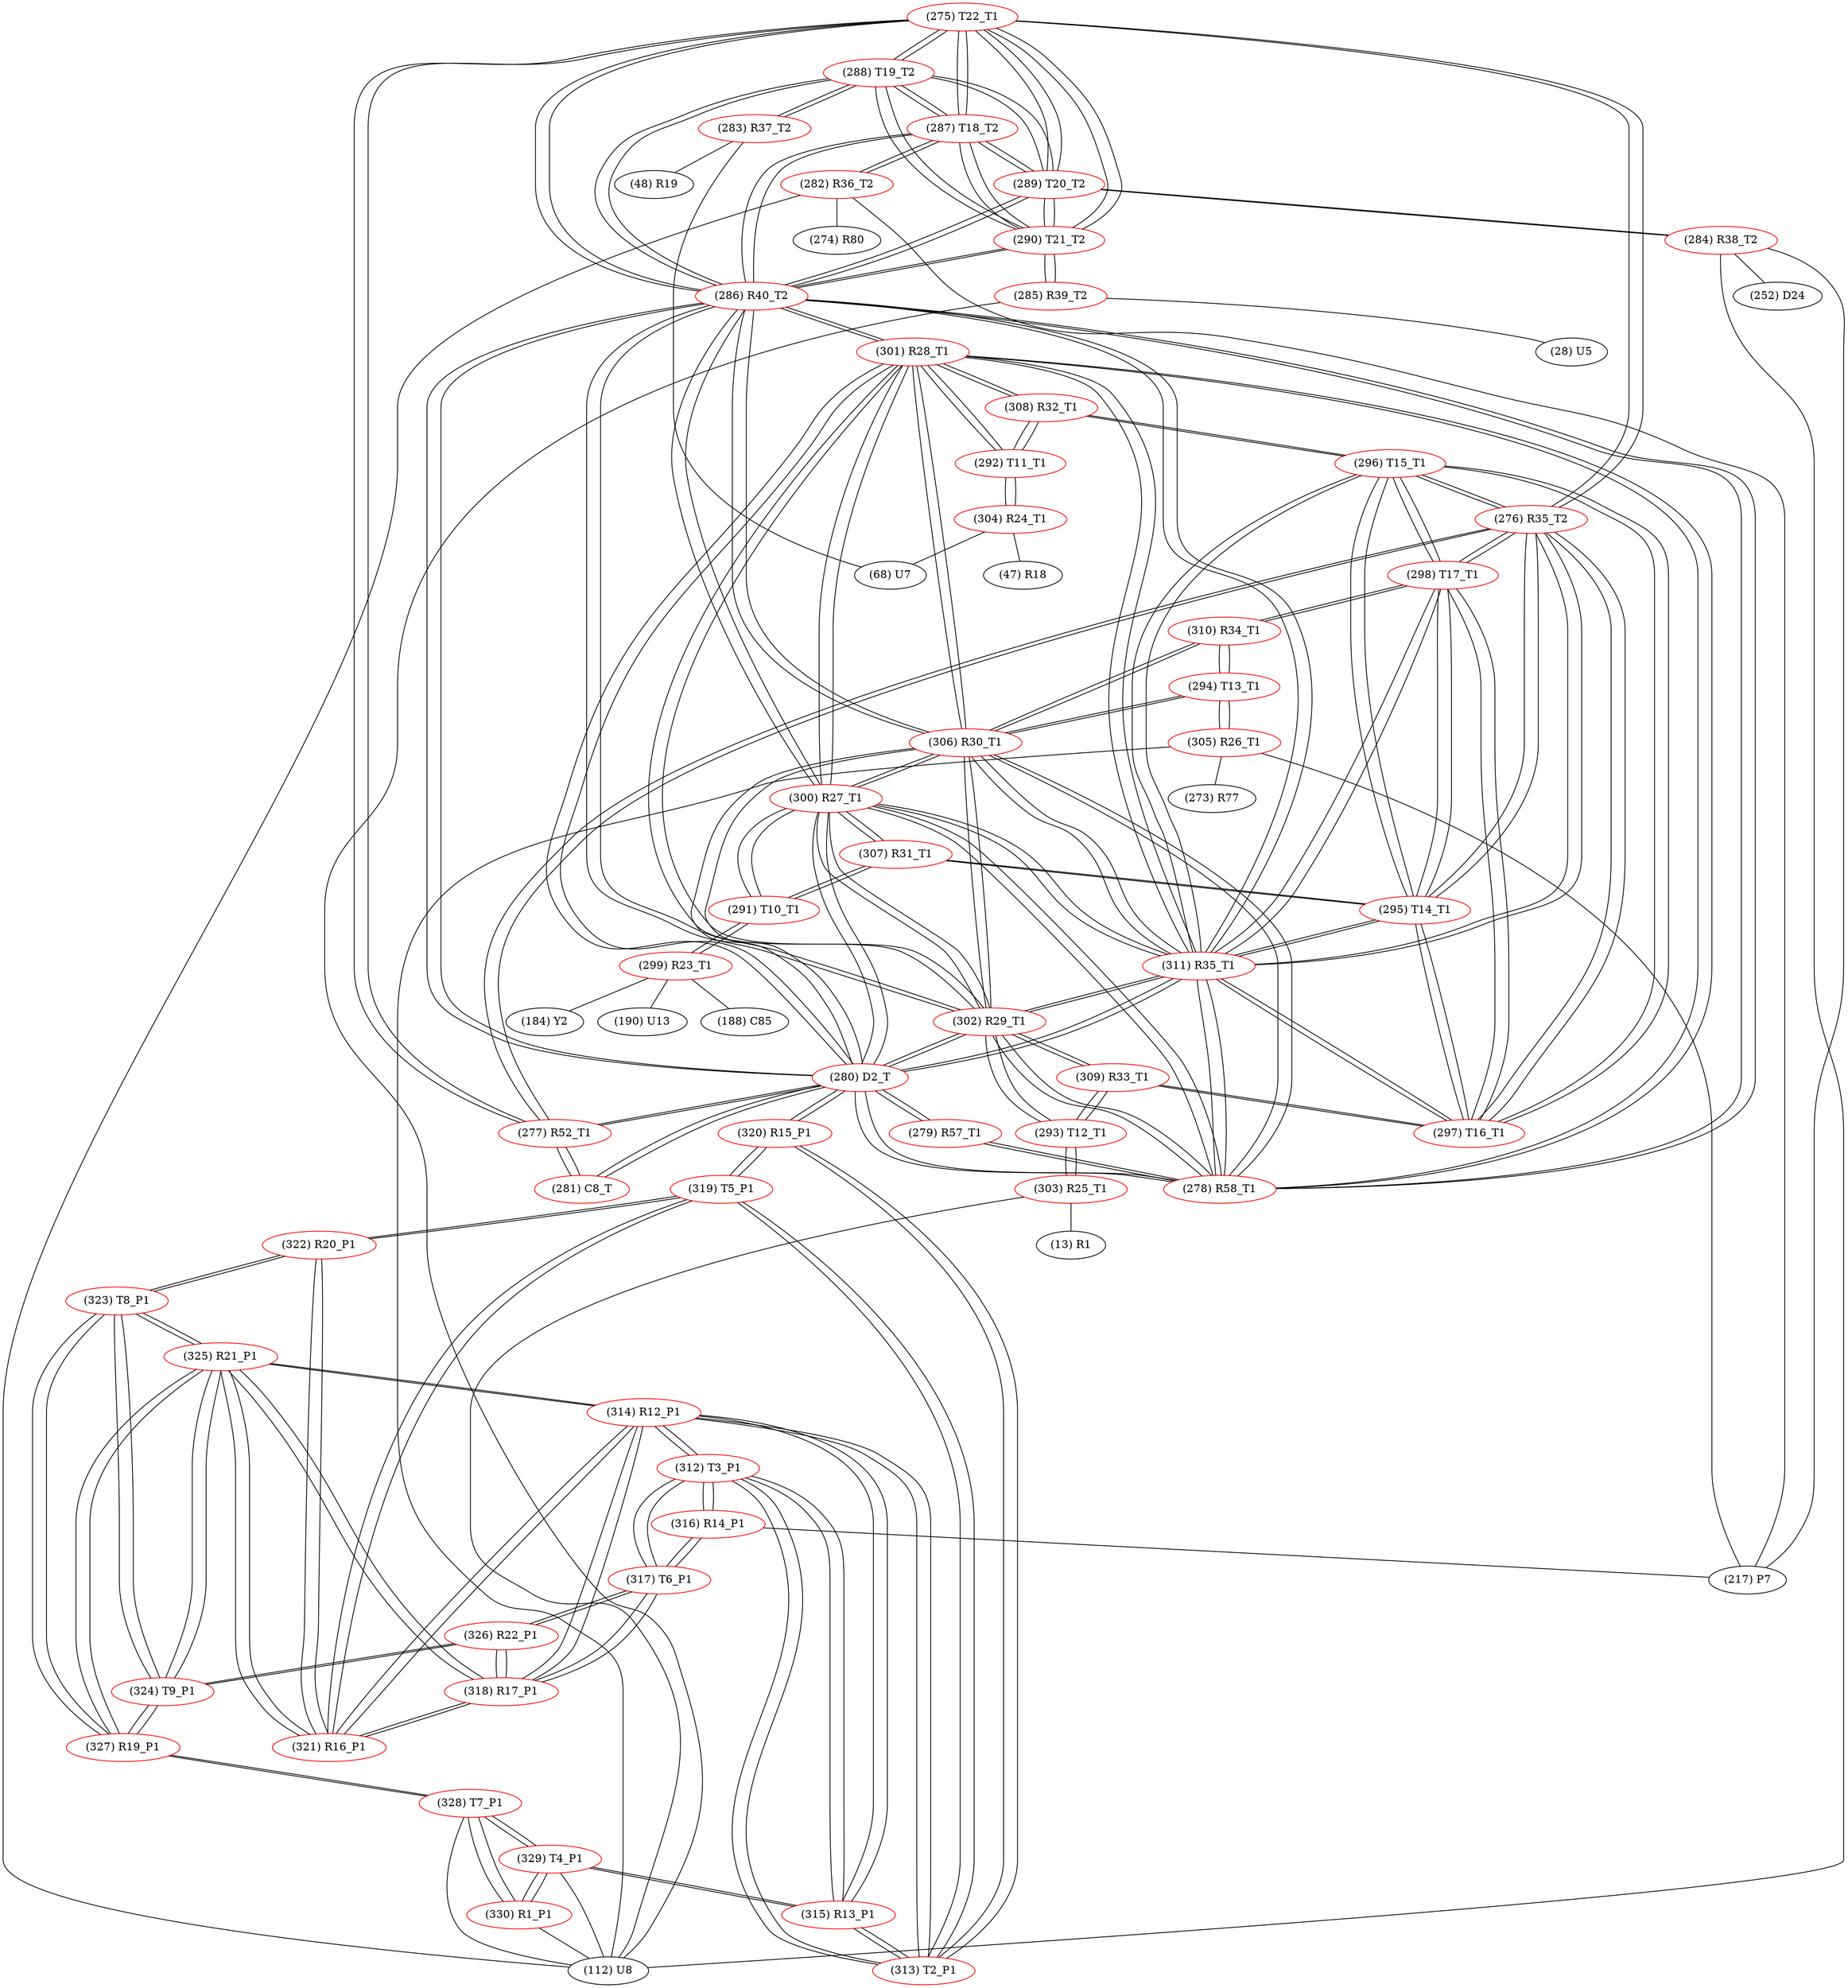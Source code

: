 graph {
	275 [label="(275) T22_T1" color=red]
	288 [label="(288) T19_T2"]
	287 [label="(287) T18_T2"]
	286 [label="(286) R40_T2"]
	290 [label="(290) T21_T2"]
	289 [label="(289) T20_T2"]
	277 [label="(277) R52_T1"]
	276 [label="(276) R35_T2"]
	276 [label="(276) R35_T2" color=red]
	297 [label="(297) T16_T1"]
	296 [label="(296) T15_T1"]
	311 [label="(311) R35_T1"]
	295 [label="(295) T14_T1"]
	298 [label="(298) T17_T1"]
	277 [label="(277) R52_T1"]
	275 [label="(275) T22_T1"]
	277 [label="(277) R52_T1" color=red]
	280 [label="(280) D2_T"]
	281 [label="(281) C8_T"]
	276 [label="(276) R35_T2"]
	275 [label="(275) T22_T1"]
	278 [label="(278) R58_T1" color=red]
	279 [label="(279) R57_T1"]
	280 [label="(280) D2_T"]
	302 [label="(302) R29_T1"]
	311 [label="(311) R35_T1"]
	286 [label="(286) R40_T2"]
	306 [label="(306) R30_T1"]
	300 [label="(300) R27_T1"]
	301 [label="(301) R28_T1"]
	279 [label="(279) R57_T1" color=red]
	278 [label="(278) R58_T1"]
	280 [label="(280) D2_T"]
	280 [label="(280) D2_T" color=red]
	277 [label="(277) R52_T1"]
	281 [label="(281) C8_T"]
	278 [label="(278) R58_T1"]
	279 [label="(279) R57_T1"]
	302 [label="(302) R29_T1"]
	311 [label="(311) R35_T1"]
	286 [label="(286) R40_T2"]
	306 [label="(306) R30_T1"]
	300 [label="(300) R27_T1"]
	301 [label="(301) R28_T1"]
	320 [label="(320) R15_P1"]
	281 [label="(281) C8_T" color=red]
	280 [label="(280) D2_T"]
	277 [label="(277) R52_T1"]
	282 [label="(282) R36_T2" color=red]
	112 [label="(112) U8"]
	274 [label="(274) R80"]
	217 [label="(217) P7"]
	287 [label="(287) T18_T2"]
	283 [label="(283) R37_T2" color=red]
	48 [label="(48) R19"]
	68 [label="(68) U7"]
	288 [label="(288) T19_T2"]
	284 [label="(284) R38_T2" color=red]
	217 [label="(217) P7"]
	112 [label="(112) U8"]
	252 [label="(252) D24"]
	289 [label="(289) T20_T2"]
	285 [label="(285) R39_T2" color=red]
	28 [label="(28) U5"]
	112 [label="(112) U8"]
	290 [label="(290) T21_T2"]
	286 [label="(286) R40_T2" color=red]
	302 [label="(302) R29_T1"]
	311 [label="(311) R35_T1"]
	306 [label="(306) R30_T1"]
	280 [label="(280) D2_T"]
	278 [label="(278) R58_T1"]
	300 [label="(300) R27_T1"]
	301 [label="(301) R28_T1"]
	275 [label="(275) T22_T1"]
	288 [label="(288) T19_T2"]
	287 [label="(287) T18_T2"]
	290 [label="(290) T21_T2"]
	289 [label="(289) T20_T2"]
	287 [label="(287) T18_T2" color=red]
	275 [label="(275) T22_T1"]
	288 [label="(288) T19_T2"]
	286 [label="(286) R40_T2"]
	290 [label="(290) T21_T2"]
	289 [label="(289) T20_T2"]
	282 [label="(282) R36_T2"]
	288 [label="(288) T19_T2" color=red]
	275 [label="(275) T22_T1"]
	287 [label="(287) T18_T2"]
	286 [label="(286) R40_T2"]
	290 [label="(290) T21_T2"]
	289 [label="(289) T20_T2"]
	283 [label="(283) R37_T2"]
	289 [label="(289) T20_T2" color=red]
	275 [label="(275) T22_T1"]
	288 [label="(288) T19_T2"]
	287 [label="(287) T18_T2"]
	286 [label="(286) R40_T2"]
	290 [label="(290) T21_T2"]
	284 [label="(284) R38_T2"]
	290 [label="(290) T21_T2" color=red]
	275 [label="(275) T22_T1"]
	288 [label="(288) T19_T2"]
	287 [label="(287) T18_T2"]
	286 [label="(286) R40_T2"]
	289 [label="(289) T20_T2"]
	285 [label="(285) R39_T2"]
	291 [label="(291) T10_T1" color=red]
	299 [label="(299) R23_T1"]
	307 [label="(307) R31_T1"]
	300 [label="(300) R27_T1"]
	292 [label="(292) T11_T1" color=red]
	304 [label="(304) R24_T1"]
	308 [label="(308) R32_T1"]
	301 [label="(301) R28_T1"]
	293 [label="(293) T12_T1" color=red]
	309 [label="(309) R33_T1"]
	302 [label="(302) R29_T1"]
	303 [label="(303) R25_T1"]
	294 [label="(294) T13_T1" color=red]
	306 [label="(306) R30_T1"]
	310 [label="(310) R34_T1"]
	305 [label="(305) R26_T1"]
	295 [label="(295) T14_T1" color=red]
	297 [label="(297) T16_T1"]
	296 [label="(296) T15_T1"]
	311 [label="(311) R35_T1"]
	298 [label="(298) T17_T1"]
	276 [label="(276) R35_T2"]
	307 [label="(307) R31_T1"]
	296 [label="(296) T15_T1" color=red]
	297 [label="(297) T16_T1"]
	311 [label="(311) R35_T1"]
	295 [label="(295) T14_T1"]
	298 [label="(298) T17_T1"]
	276 [label="(276) R35_T2"]
	308 [label="(308) R32_T1"]
	297 [label="(297) T16_T1" color=red]
	296 [label="(296) T15_T1"]
	311 [label="(311) R35_T1"]
	295 [label="(295) T14_T1"]
	298 [label="(298) T17_T1"]
	276 [label="(276) R35_T2"]
	309 [label="(309) R33_T1"]
	298 [label="(298) T17_T1" color=red]
	297 [label="(297) T16_T1"]
	296 [label="(296) T15_T1"]
	311 [label="(311) R35_T1"]
	295 [label="(295) T14_T1"]
	276 [label="(276) R35_T2"]
	310 [label="(310) R34_T1"]
	299 [label="(299) R23_T1" color=red]
	190 [label="(190) U13"]
	188 [label="(188) C85"]
	184 [label="(184) Y2"]
	291 [label="(291) T10_T1"]
	300 [label="(300) R27_T1" color=red]
	302 [label="(302) R29_T1"]
	311 [label="(311) R35_T1"]
	286 [label="(286) R40_T2"]
	306 [label="(306) R30_T1"]
	280 [label="(280) D2_T"]
	278 [label="(278) R58_T1"]
	301 [label="(301) R28_T1"]
	291 [label="(291) T10_T1"]
	307 [label="(307) R31_T1"]
	301 [label="(301) R28_T1" color=red]
	302 [label="(302) R29_T1"]
	311 [label="(311) R35_T1"]
	286 [label="(286) R40_T2"]
	306 [label="(306) R30_T1"]
	280 [label="(280) D2_T"]
	278 [label="(278) R58_T1"]
	300 [label="(300) R27_T1"]
	308 [label="(308) R32_T1"]
	292 [label="(292) T11_T1"]
	302 [label="(302) R29_T1" color=red]
	311 [label="(311) R35_T1"]
	286 [label="(286) R40_T2"]
	306 [label="(306) R30_T1"]
	280 [label="(280) D2_T"]
	278 [label="(278) R58_T1"]
	300 [label="(300) R27_T1"]
	301 [label="(301) R28_T1"]
	309 [label="(309) R33_T1"]
	293 [label="(293) T12_T1"]
	303 [label="(303) R25_T1" color=red]
	112 [label="(112) U8"]
	13 [label="(13) R1"]
	293 [label="(293) T12_T1"]
	304 [label="(304) R24_T1" color=red]
	47 [label="(47) R18"]
	68 [label="(68) U7"]
	292 [label="(292) T11_T1"]
	305 [label="(305) R26_T1" color=red]
	112 [label="(112) U8"]
	217 [label="(217) P7"]
	273 [label="(273) R77"]
	294 [label="(294) T13_T1"]
	306 [label="(306) R30_T1" color=red]
	302 [label="(302) R29_T1"]
	311 [label="(311) R35_T1"]
	286 [label="(286) R40_T2"]
	280 [label="(280) D2_T"]
	278 [label="(278) R58_T1"]
	300 [label="(300) R27_T1"]
	301 [label="(301) R28_T1"]
	310 [label="(310) R34_T1"]
	294 [label="(294) T13_T1"]
	307 [label="(307) R31_T1" color=red]
	291 [label="(291) T10_T1"]
	300 [label="(300) R27_T1"]
	295 [label="(295) T14_T1"]
	308 [label="(308) R32_T1" color=red]
	296 [label="(296) T15_T1"]
	301 [label="(301) R28_T1"]
	292 [label="(292) T11_T1"]
	309 [label="(309) R33_T1" color=red]
	297 [label="(297) T16_T1"]
	302 [label="(302) R29_T1"]
	293 [label="(293) T12_T1"]
	310 [label="(310) R34_T1" color=red]
	298 [label="(298) T17_T1"]
	306 [label="(306) R30_T1"]
	294 [label="(294) T13_T1"]
	311 [label="(311) R35_T1" color=red]
	302 [label="(302) R29_T1"]
	286 [label="(286) R40_T2"]
	306 [label="(306) R30_T1"]
	280 [label="(280) D2_T"]
	278 [label="(278) R58_T1"]
	300 [label="(300) R27_T1"]
	301 [label="(301) R28_T1"]
	297 [label="(297) T16_T1"]
	296 [label="(296) T15_T1"]
	295 [label="(295) T14_T1"]
	298 [label="(298) T17_T1"]
	276 [label="(276) R35_T2"]
	312 [label="(312) T3_P1" color=red]
	316 [label="(316) R14_P1"]
	317 [label="(317) T6_P1"]
	315 [label="(315) R13_P1"]
	314 [label="(314) R12_P1"]
	313 [label="(313) T2_P1"]
	313 [label="(313) T2_P1" color=red]
	315 [label="(315) R13_P1"]
	312 [label="(312) T3_P1"]
	314 [label="(314) R12_P1"]
	319 [label="(319) T5_P1"]
	320 [label="(320) R15_P1"]
	314 [label="(314) R12_P1" color=red]
	325 [label="(325) R21_P1"]
	321 [label="(321) R16_P1"]
	318 [label="(318) R17_P1"]
	315 [label="(315) R13_P1"]
	312 [label="(312) T3_P1"]
	313 [label="(313) T2_P1"]
	315 [label="(315) R13_P1" color=red]
	329 [label="(329) T4_P1"]
	312 [label="(312) T3_P1"]
	314 [label="(314) R12_P1"]
	313 [label="(313) T2_P1"]
	316 [label="(316) R14_P1" color=red]
	217 [label="(217) P7"]
	312 [label="(312) T3_P1"]
	317 [label="(317) T6_P1"]
	317 [label="(317) T6_P1" color=red]
	316 [label="(316) R14_P1"]
	312 [label="(312) T3_P1"]
	326 [label="(326) R22_P1"]
	318 [label="(318) R17_P1"]
	318 [label="(318) R17_P1" color=red]
	325 [label="(325) R21_P1"]
	321 [label="(321) R16_P1"]
	314 [label="(314) R12_P1"]
	326 [label="(326) R22_P1"]
	317 [label="(317) T6_P1"]
	319 [label="(319) T5_P1" color=red]
	313 [label="(313) T2_P1"]
	320 [label="(320) R15_P1"]
	321 [label="(321) R16_P1"]
	322 [label="(322) R20_P1"]
	320 [label="(320) R15_P1" color=red]
	280 [label="(280) D2_T"]
	313 [label="(313) T2_P1"]
	319 [label="(319) T5_P1"]
	321 [label="(321) R16_P1" color=red]
	325 [label="(325) R21_P1"]
	314 [label="(314) R12_P1"]
	318 [label="(318) R17_P1"]
	319 [label="(319) T5_P1"]
	322 [label="(322) R20_P1"]
	322 [label="(322) R20_P1" color=red]
	323 [label="(323) T8_P1"]
	321 [label="(321) R16_P1"]
	319 [label="(319) T5_P1"]
	323 [label="(323) T8_P1" color=red]
	324 [label="(324) T9_P1"]
	325 [label="(325) R21_P1"]
	327 [label="(327) R19_P1"]
	322 [label="(322) R20_P1"]
	324 [label="(324) T9_P1" color=red]
	326 [label="(326) R22_P1"]
	325 [label="(325) R21_P1"]
	323 [label="(323) T8_P1"]
	327 [label="(327) R19_P1"]
	325 [label="(325) R21_P1" color=red]
	321 [label="(321) R16_P1"]
	314 [label="(314) R12_P1"]
	318 [label="(318) R17_P1"]
	324 [label="(324) T9_P1"]
	323 [label="(323) T8_P1"]
	327 [label="(327) R19_P1"]
	326 [label="(326) R22_P1" color=red]
	324 [label="(324) T9_P1"]
	317 [label="(317) T6_P1"]
	318 [label="(318) R17_P1"]
	327 [label="(327) R19_P1" color=red]
	324 [label="(324) T9_P1"]
	325 [label="(325) R21_P1"]
	323 [label="(323) T8_P1"]
	328 [label="(328) T7_P1"]
	328 [label="(328) T7_P1" color=red]
	330 [label="(330) R1_P1"]
	329 [label="(329) T4_P1"]
	112 [label="(112) U8"]
	327 [label="(327) R19_P1"]
	329 [label="(329) T4_P1" color=red]
	315 [label="(315) R13_P1"]
	330 [label="(330) R1_P1"]
	328 [label="(328) T7_P1"]
	112 [label="(112) U8"]
	330 [label="(330) R1_P1" color=red]
	329 [label="(329) T4_P1"]
	328 [label="(328) T7_P1"]
	112 [label="(112) U8"]
	275 -- 288
	275 -- 287
	275 -- 286
	275 -- 290
	275 -- 289
	275 -- 277
	275 -- 276
	276 -- 297
	276 -- 296
	276 -- 311
	276 -- 295
	276 -- 298
	276 -- 277
	276 -- 275
	277 -- 280
	277 -- 281
	277 -- 276
	277 -- 275
	278 -- 279
	278 -- 280
	278 -- 302
	278 -- 311
	278 -- 286
	278 -- 306
	278 -- 300
	278 -- 301
	279 -- 278
	279 -- 280
	280 -- 277
	280 -- 281
	280 -- 278
	280 -- 279
	280 -- 302
	280 -- 311
	280 -- 286
	280 -- 306
	280 -- 300
	280 -- 301
	280 -- 320
	281 -- 280
	281 -- 277
	282 -- 112
	282 -- 274
	282 -- 217
	282 -- 287
	283 -- 48
	283 -- 68
	283 -- 288
	284 -- 217
	284 -- 112
	284 -- 252
	284 -- 289
	285 -- 28
	285 -- 112
	285 -- 290
	286 -- 302
	286 -- 311
	286 -- 306
	286 -- 280
	286 -- 278
	286 -- 300
	286 -- 301
	286 -- 275
	286 -- 288
	286 -- 287
	286 -- 290
	286 -- 289
	287 -- 275
	287 -- 288
	287 -- 286
	287 -- 290
	287 -- 289
	287 -- 282
	288 -- 275
	288 -- 287
	288 -- 286
	288 -- 290
	288 -- 289
	288 -- 283
	289 -- 275
	289 -- 288
	289 -- 287
	289 -- 286
	289 -- 290
	289 -- 284
	290 -- 275
	290 -- 288
	290 -- 287
	290 -- 286
	290 -- 289
	290 -- 285
	291 -- 299
	291 -- 307
	291 -- 300
	292 -- 304
	292 -- 308
	292 -- 301
	293 -- 309
	293 -- 302
	293 -- 303
	294 -- 306
	294 -- 310
	294 -- 305
	295 -- 297
	295 -- 296
	295 -- 311
	295 -- 298
	295 -- 276
	295 -- 307
	296 -- 297
	296 -- 311
	296 -- 295
	296 -- 298
	296 -- 276
	296 -- 308
	297 -- 296
	297 -- 311
	297 -- 295
	297 -- 298
	297 -- 276
	297 -- 309
	298 -- 297
	298 -- 296
	298 -- 311
	298 -- 295
	298 -- 276
	298 -- 310
	299 -- 190
	299 -- 188
	299 -- 184
	299 -- 291
	300 -- 302
	300 -- 311
	300 -- 286
	300 -- 306
	300 -- 280
	300 -- 278
	300 -- 301
	300 -- 291
	300 -- 307
	301 -- 302
	301 -- 311
	301 -- 286
	301 -- 306
	301 -- 280
	301 -- 278
	301 -- 300
	301 -- 308
	301 -- 292
	302 -- 311
	302 -- 286
	302 -- 306
	302 -- 280
	302 -- 278
	302 -- 300
	302 -- 301
	302 -- 309
	302 -- 293
	303 -- 112
	303 -- 13
	303 -- 293
	304 -- 47
	304 -- 68
	304 -- 292
	305 -- 112
	305 -- 217
	305 -- 273
	305 -- 294
	306 -- 302
	306 -- 311
	306 -- 286
	306 -- 280
	306 -- 278
	306 -- 300
	306 -- 301
	306 -- 310
	306 -- 294
	307 -- 291
	307 -- 300
	307 -- 295
	308 -- 296
	308 -- 301
	308 -- 292
	309 -- 297
	309 -- 302
	309 -- 293
	310 -- 298
	310 -- 306
	310 -- 294
	311 -- 302
	311 -- 286
	311 -- 306
	311 -- 280
	311 -- 278
	311 -- 300
	311 -- 301
	311 -- 297
	311 -- 296
	311 -- 295
	311 -- 298
	311 -- 276
	312 -- 316
	312 -- 317
	312 -- 315
	312 -- 314
	312 -- 313
	313 -- 315
	313 -- 312
	313 -- 314
	313 -- 319
	313 -- 320
	314 -- 325
	314 -- 321
	314 -- 318
	314 -- 315
	314 -- 312
	314 -- 313
	315 -- 329
	315 -- 312
	315 -- 314
	315 -- 313
	316 -- 217
	316 -- 312
	316 -- 317
	317 -- 316
	317 -- 312
	317 -- 326
	317 -- 318
	318 -- 325
	318 -- 321
	318 -- 314
	318 -- 326
	318 -- 317
	319 -- 313
	319 -- 320
	319 -- 321
	319 -- 322
	320 -- 280
	320 -- 313
	320 -- 319
	321 -- 325
	321 -- 314
	321 -- 318
	321 -- 319
	321 -- 322
	322 -- 323
	322 -- 321
	322 -- 319
	323 -- 324
	323 -- 325
	323 -- 327
	323 -- 322
	324 -- 326
	324 -- 325
	324 -- 323
	324 -- 327
	325 -- 321
	325 -- 314
	325 -- 318
	325 -- 324
	325 -- 323
	325 -- 327
	326 -- 324
	326 -- 317
	326 -- 318
	327 -- 324
	327 -- 325
	327 -- 323
	327 -- 328
	328 -- 330
	328 -- 329
	328 -- 112
	328 -- 327
	329 -- 315
	329 -- 330
	329 -- 328
	329 -- 112
	330 -- 329
	330 -- 328
	330 -- 112
}
